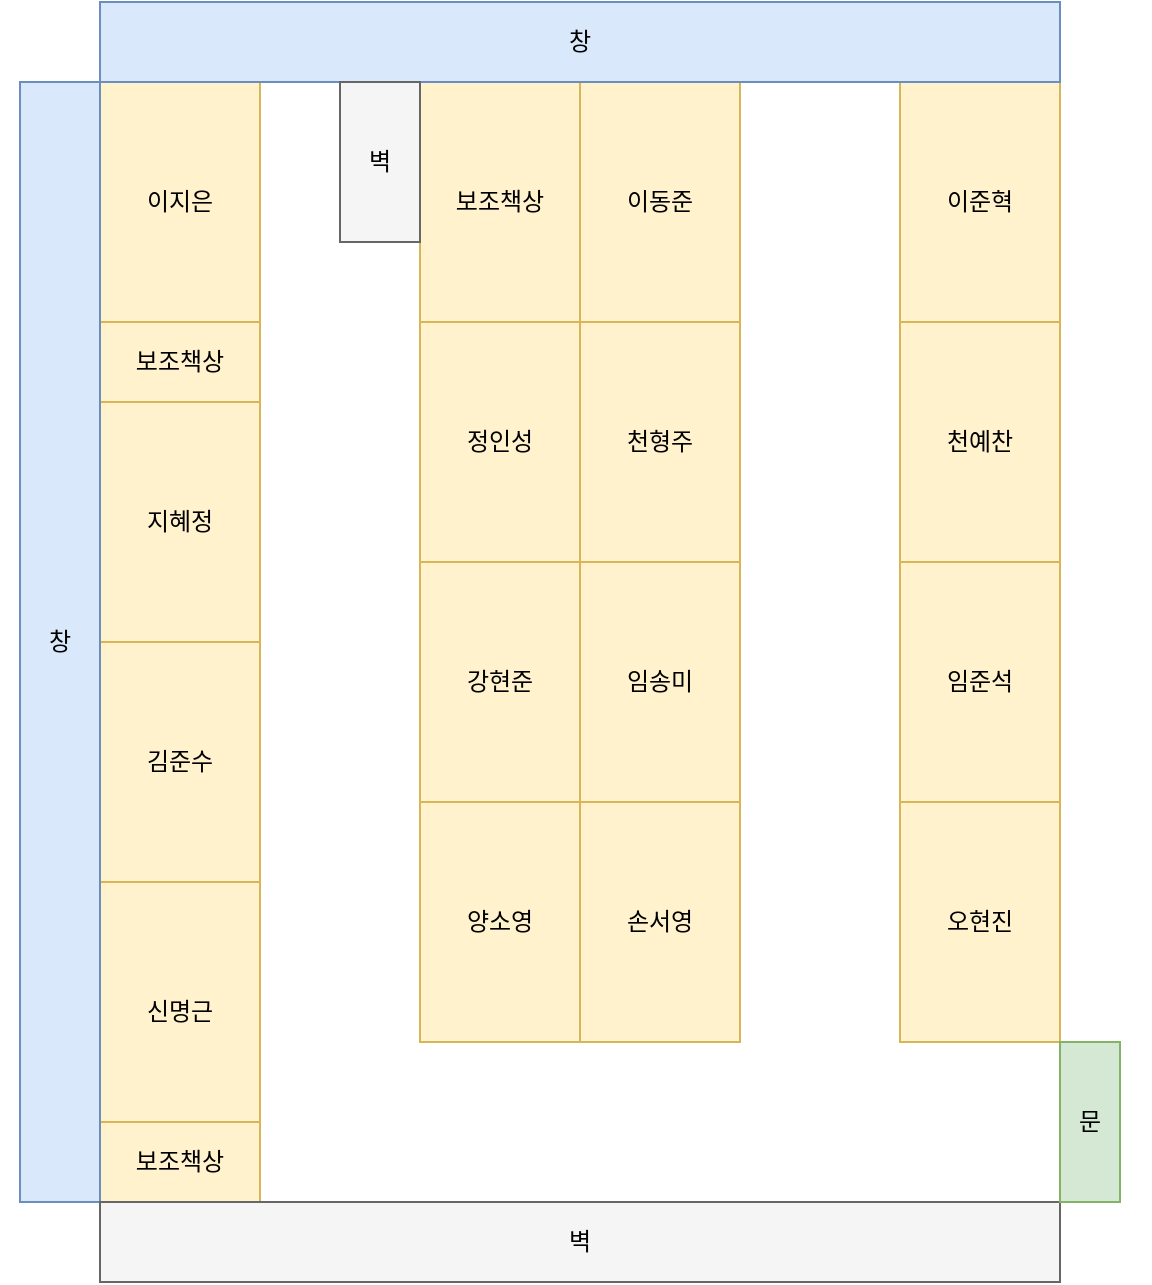 <mxfile version="25.0.3">
  <diagram name="페이지-1" id="lWVUT9HNAvQso-qhvlOw">
    <mxGraphModel dx="1149" dy="651" grid="1" gridSize="10" guides="1" tooltips="1" connect="1" arrows="1" fold="1" page="1" pageScale="1" pageWidth="827" pageHeight="1169" math="0" shadow="0">
      <root>
        <mxCell id="0" />
        <mxCell id="1" parent="0" />
        <mxCell id="IqUyDzDAsVlIOU5jjDd6-1" value="" style="rounded=0;whiteSpace=wrap;html=1;fillColor=#fff2cc;strokeColor=#d6b656;" parent="1" vertex="1">
          <mxGeometry x="160" y="600" width="80" height="120" as="geometry" />
        </mxCell>
        <mxCell id="IqUyDzDAsVlIOU5jjDd6-2" value="" style="rounded=0;whiteSpace=wrap;html=1;fillColor=#fff2cc;strokeColor=#d6b656;" parent="1" vertex="1">
          <mxGeometry x="160" y="720" width="80" height="40" as="geometry" />
        </mxCell>
        <mxCell id="IqUyDzDAsVlIOU5jjDd6-4" value="" style="rounded=0;whiteSpace=wrap;html=1;fillColor=#fff2cc;strokeColor=#d6b656;" parent="1" vertex="1">
          <mxGeometry x="160" y="760" width="80" height="120" as="geometry" />
        </mxCell>
        <mxCell id="IqUyDzDAsVlIOU5jjDd6-5" value="" style="rounded=0;whiteSpace=wrap;html=1;fillColor=#fff2cc;strokeColor=#d6b656;" parent="1" vertex="1">
          <mxGeometry x="160" y="880" width="80" height="120" as="geometry" />
        </mxCell>
        <mxCell id="IqUyDzDAsVlIOU5jjDd6-6" value="" style="rounded=0;whiteSpace=wrap;html=1;fillColor=#fff2cc;strokeColor=#d6b656;" parent="1" vertex="1">
          <mxGeometry x="160" y="1000" width="80" height="120" as="geometry" />
        </mxCell>
        <mxCell id="IqUyDzDAsVlIOU5jjDd6-7" value="" style="rounded=0;whiteSpace=wrap;html=1;fillColor=#fff2cc;strokeColor=#d6b656;" parent="1" vertex="1">
          <mxGeometry x="160" y="1120" width="80" height="40" as="geometry" />
        </mxCell>
        <mxCell id="IqUyDzDAsVlIOU5jjDd6-8" value="" style="rounded=0;whiteSpace=wrap;html=1;fillColor=#fff2cc;strokeColor=#d6b656;" parent="1" vertex="1">
          <mxGeometry x="320" y="600" width="80" height="120" as="geometry" />
        </mxCell>
        <mxCell id="IqUyDzDAsVlIOU5jjDd6-9" value="" style="rounded=0;whiteSpace=wrap;html=1;fillColor=#fff2cc;strokeColor=#d6b656;" parent="1" vertex="1">
          <mxGeometry x="320" y="720" width="80" height="120" as="geometry" />
        </mxCell>
        <mxCell id="IqUyDzDAsVlIOU5jjDd6-10" value="" style="rounded=0;whiteSpace=wrap;html=1;fillColor=#fff2cc;strokeColor=#d6b656;" parent="1" vertex="1">
          <mxGeometry x="320" y="840" width="80" height="120" as="geometry" />
        </mxCell>
        <mxCell id="IqUyDzDAsVlIOU5jjDd6-11" value="" style="rounded=0;whiteSpace=wrap;html=1;fillColor=#fff2cc;strokeColor=#d6b656;" parent="1" vertex="1">
          <mxGeometry x="320" y="960" width="80" height="120" as="geometry" />
        </mxCell>
        <mxCell id="IqUyDzDAsVlIOU5jjDd6-12" value="" style="rounded=0;whiteSpace=wrap;html=1;fillColor=#fff2cc;strokeColor=#d6b656;" parent="1" vertex="1">
          <mxGeometry x="400" y="600" width="80" height="120" as="geometry" />
        </mxCell>
        <mxCell id="IqUyDzDAsVlIOU5jjDd6-13" value="" style="rounded=0;whiteSpace=wrap;html=1;fillColor=#fff2cc;strokeColor=#d6b656;" parent="1" vertex="1">
          <mxGeometry x="400" y="720" width="80" height="120" as="geometry" />
        </mxCell>
        <mxCell id="IqUyDzDAsVlIOU5jjDd6-14" value="" style="rounded=0;whiteSpace=wrap;html=1;fillColor=#fff2cc;strokeColor=#d6b656;" parent="1" vertex="1">
          <mxGeometry x="400" y="840" width="80" height="120" as="geometry" />
        </mxCell>
        <mxCell id="IqUyDzDAsVlIOU5jjDd6-15" value="" style="rounded=0;whiteSpace=wrap;html=1;fillColor=#fff2cc;strokeColor=#d6b656;" parent="1" vertex="1">
          <mxGeometry x="400" y="960" width="80" height="120" as="geometry" />
        </mxCell>
        <mxCell id="IqUyDzDAsVlIOU5jjDd6-16" value="" style="rounded=0;whiteSpace=wrap;html=1;fillColor=#fff2cc;strokeColor=#d6b656;" parent="1" vertex="1">
          <mxGeometry x="560" y="600" width="80" height="120" as="geometry" />
        </mxCell>
        <mxCell id="IqUyDzDAsVlIOU5jjDd6-17" value="" style="rounded=0;whiteSpace=wrap;html=1;fillColor=#fff2cc;strokeColor=#d6b656;" parent="1" vertex="1">
          <mxGeometry x="560" y="720" width="80" height="120" as="geometry" />
        </mxCell>
        <mxCell id="IqUyDzDAsVlIOU5jjDd6-18" value="" style="rounded=0;whiteSpace=wrap;html=1;fillColor=#fff2cc;strokeColor=#d6b656;" parent="1" vertex="1">
          <mxGeometry x="560" y="840" width="80" height="120" as="geometry" />
        </mxCell>
        <mxCell id="IqUyDzDAsVlIOU5jjDd6-19" value="" style="rounded=0;whiteSpace=wrap;html=1;fillColor=#fff2cc;strokeColor=#d6b656;" parent="1" vertex="1">
          <mxGeometry x="560" y="960" width="80" height="120" as="geometry" />
        </mxCell>
        <mxCell id="IqUyDzDAsVlIOU5jjDd6-20" value="" style="rounded=0;whiteSpace=wrap;html=1;fillColor=#dae8fc;strokeColor=#6c8ebf;" parent="1" vertex="1">
          <mxGeometry x="160" y="560" width="480" height="40" as="geometry" />
        </mxCell>
        <mxCell id="IqUyDzDAsVlIOU5jjDd6-21" value="" style="rounded=0;whiteSpace=wrap;html=1;fillColor=#dae8fc;strokeColor=#6c8ebf;" parent="1" vertex="1">
          <mxGeometry x="120" y="600" width="40" height="560" as="geometry" />
        </mxCell>
        <mxCell id="IqUyDzDAsVlIOU5jjDd6-22" value="" style="rounded=0;whiteSpace=wrap;html=1;fillColor=#f5f5f5;strokeColor=#666666;fontColor=#333333;" parent="1" vertex="1">
          <mxGeometry x="160" y="1160" width="480" height="40" as="geometry" />
        </mxCell>
        <mxCell id="IqUyDzDAsVlIOU5jjDd6-23" value="" style="rounded=0;whiteSpace=wrap;html=1;fillColor=#d5e8d4;strokeColor=#82b366;" parent="1" vertex="1">
          <mxGeometry x="640" y="1080" width="30" height="80" as="geometry" />
        </mxCell>
        <mxCell id="IqUyDzDAsVlIOU5jjDd6-24" value="창" style="text;html=1;align=center;verticalAlign=middle;whiteSpace=wrap;rounded=0;" parent="1" vertex="1">
          <mxGeometry x="370" y="565" width="60" height="30" as="geometry" />
        </mxCell>
        <mxCell id="IqUyDzDAsVlIOU5jjDd6-25" value="창" style="text;html=1;align=center;verticalAlign=middle;whiteSpace=wrap;rounded=0;" parent="1" vertex="1">
          <mxGeometry x="110" y="865" width="60" height="30" as="geometry" />
        </mxCell>
        <mxCell id="IqUyDzDAsVlIOU5jjDd6-26" value="이지은" style="text;html=1;align=center;verticalAlign=middle;whiteSpace=wrap;rounded=0;" parent="1" vertex="1">
          <mxGeometry x="170" y="645" width="60" height="30" as="geometry" />
        </mxCell>
        <mxCell id="IqUyDzDAsVlIOU5jjDd6-27" value="지혜정" style="text;html=1;align=center;verticalAlign=middle;whiteSpace=wrap;rounded=0;" parent="1" vertex="1">
          <mxGeometry x="170" y="805" width="60" height="30" as="geometry" />
        </mxCell>
        <mxCell id="IqUyDzDAsVlIOU5jjDd6-28" value="김준수" style="text;html=1;align=center;verticalAlign=middle;whiteSpace=wrap;rounded=0;" parent="1" vertex="1">
          <mxGeometry x="170" y="925" width="60" height="30" as="geometry" />
        </mxCell>
        <mxCell id="IqUyDzDAsVlIOU5jjDd6-29" value="신명근" style="text;html=1;align=center;verticalAlign=middle;whiteSpace=wrap;rounded=0;" parent="1" vertex="1">
          <mxGeometry x="170" y="1050" width="60" height="30" as="geometry" />
        </mxCell>
        <mxCell id="IqUyDzDAsVlIOU5jjDd6-30" value="양소영" style="text;html=1;align=center;verticalAlign=middle;whiteSpace=wrap;rounded=0;" parent="1" vertex="1">
          <mxGeometry x="330" y="1005" width="60" height="30" as="geometry" />
        </mxCell>
        <mxCell id="IqUyDzDAsVlIOU5jjDd6-31" value="강현준" style="text;html=1;align=center;verticalAlign=middle;whiteSpace=wrap;rounded=0;" parent="1" vertex="1">
          <mxGeometry x="330" y="885" width="60" height="30" as="geometry" />
        </mxCell>
        <mxCell id="IqUyDzDAsVlIOU5jjDd6-32" value="정인성" style="text;html=1;align=center;verticalAlign=middle;whiteSpace=wrap;rounded=0;" parent="1" vertex="1">
          <mxGeometry x="330" y="765" width="60" height="30" as="geometry" />
        </mxCell>
        <mxCell id="IqUyDzDAsVlIOU5jjDd6-33" value="보조책상" style="text;html=1;align=center;verticalAlign=middle;whiteSpace=wrap;rounded=0;" parent="1" vertex="1">
          <mxGeometry x="170" y="725" width="60" height="30" as="geometry" />
        </mxCell>
        <mxCell id="IqUyDzDAsVlIOU5jjDd6-34" value="보조책상" style="text;html=1;align=center;verticalAlign=middle;whiteSpace=wrap;rounded=0;" parent="1" vertex="1">
          <mxGeometry x="170" y="1125" width="60" height="30" as="geometry" />
        </mxCell>
        <mxCell id="IqUyDzDAsVlIOU5jjDd6-35" value="보조책상" style="text;html=1;align=center;verticalAlign=middle;whiteSpace=wrap;rounded=0;" parent="1" vertex="1">
          <mxGeometry x="330" y="645" width="60" height="30" as="geometry" />
        </mxCell>
        <mxCell id="IqUyDzDAsVlIOU5jjDd6-36" value="이동준" style="text;html=1;align=center;verticalAlign=middle;whiteSpace=wrap;rounded=0;" parent="1" vertex="1">
          <mxGeometry x="410" y="645" width="60" height="30" as="geometry" />
        </mxCell>
        <mxCell id="IqUyDzDAsVlIOU5jjDd6-37" value="" style="rounded=0;whiteSpace=wrap;html=1;fillColor=#f5f5f5;strokeColor=#666666;fontColor=#333333;" parent="1" vertex="1">
          <mxGeometry x="280" y="600" width="40" height="80" as="geometry" />
        </mxCell>
        <mxCell id="IqUyDzDAsVlIOU5jjDd6-38" value="벽" style="text;html=1;align=center;verticalAlign=middle;whiteSpace=wrap;rounded=0;" parent="1" vertex="1">
          <mxGeometry x="270" y="625" width="60" height="30" as="geometry" />
        </mxCell>
        <mxCell id="IqUyDzDAsVlIOU5jjDd6-39" value="벽" style="text;html=1;align=center;verticalAlign=middle;whiteSpace=wrap;rounded=0;" parent="1" vertex="1">
          <mxGeometry x="370" y="1165" width="60" height="30" as="geometry" />
        </mxCell>
        <mxCell id="IqUyDzDAsVlIOU5jjDd6-40" value="문" style="text;html=1;align=center;verticalAlign=middle;whiteSpace=wrap;rounded=0;" parent="1" vertex="1">
          <mxGeometry x="625" y="1105" width="60" height="30" as="geometry" />
        </mxCell>
        <mxCell id="IqUyDzDAsVlIOU5jjDd6-41" value="천형주" style="text;html=1;align=center;verticalAlign=middle;whiteSpace=wrap;rounded=0;" parent="1" vertex="1">
          <mxGeometry x="410" y="765" width="60" height="30" as="geometry" />
        </mxCell>
        <mxCell id="IqUyDzDAsVlIOU5jjDd6-42" value="손서영" style="text;html=1;align=center;verticalAlign=middle;whiteSpace=wrap;rounded=0;" parent="1" vertex="1">
          <mxGeometry x="410" y="1005" width="60" height="30" as="geometry" />
        </mxCell>
        <mxCell id="IqUyDzDAsVlIOU5jjDd6-43" value="임송미" style="text;html=1;align=center;verticalAlign=middle;whiteSpace=wrap;rounded=0;" parent="1" vertex="1">
          <mxGeometry x="410" y="885" width="60" height="30" as="geometry" />
        </mxCell>
        <mxCell id="IqUyDzDAsVlIOU5jjDd6-44" value="오현진" style="text;html=1;align=center;verticalAlign=middle;whiteSpace=wrap;rounded=0;" parent="1" vertex="1">
          <mxGeometry x="570" y="1005" width="60" height="30" as="geometry" />
        </mxCell>
        <mxCell id="IqUyDzDAsVlIOU5jjDd6-45" value="임준석" style="text;html=1;align=center;verticalAlign=middle;whiteSpace=wrap;rounded=0;" parent="1" vertex="1">
          <mxGeometry x="570" y="885" width="60" height="30" as="geometry" />
        </mxCell>
        <mxCell id="IqUyDzDAsVlIOU5jjDd6-46" value="천예찬" style="text;html=1;align=center;verticalAlign=middle;whiteSpace=wrap;rounded=0;" parent="1" vertex="1">
          <mxGeometry x="570" y="765" width="60" height="30" as="geometry" />
        </mxCell>
        <mxCell id="IqUyDzDAsVlIOU5jjDd6-47" value="이준혁" style="text;html=1;align=center;verticalAlign=middle;whiteSpace=wrap;rounded=0;" parent="1" vertex="1">
          <mxGeometry x="570" y="645" width="60" height="30" as="geometry" />
        </mxCell>
      </root>
    </mxGraphModel>
  </diagram>
</mxfile>
